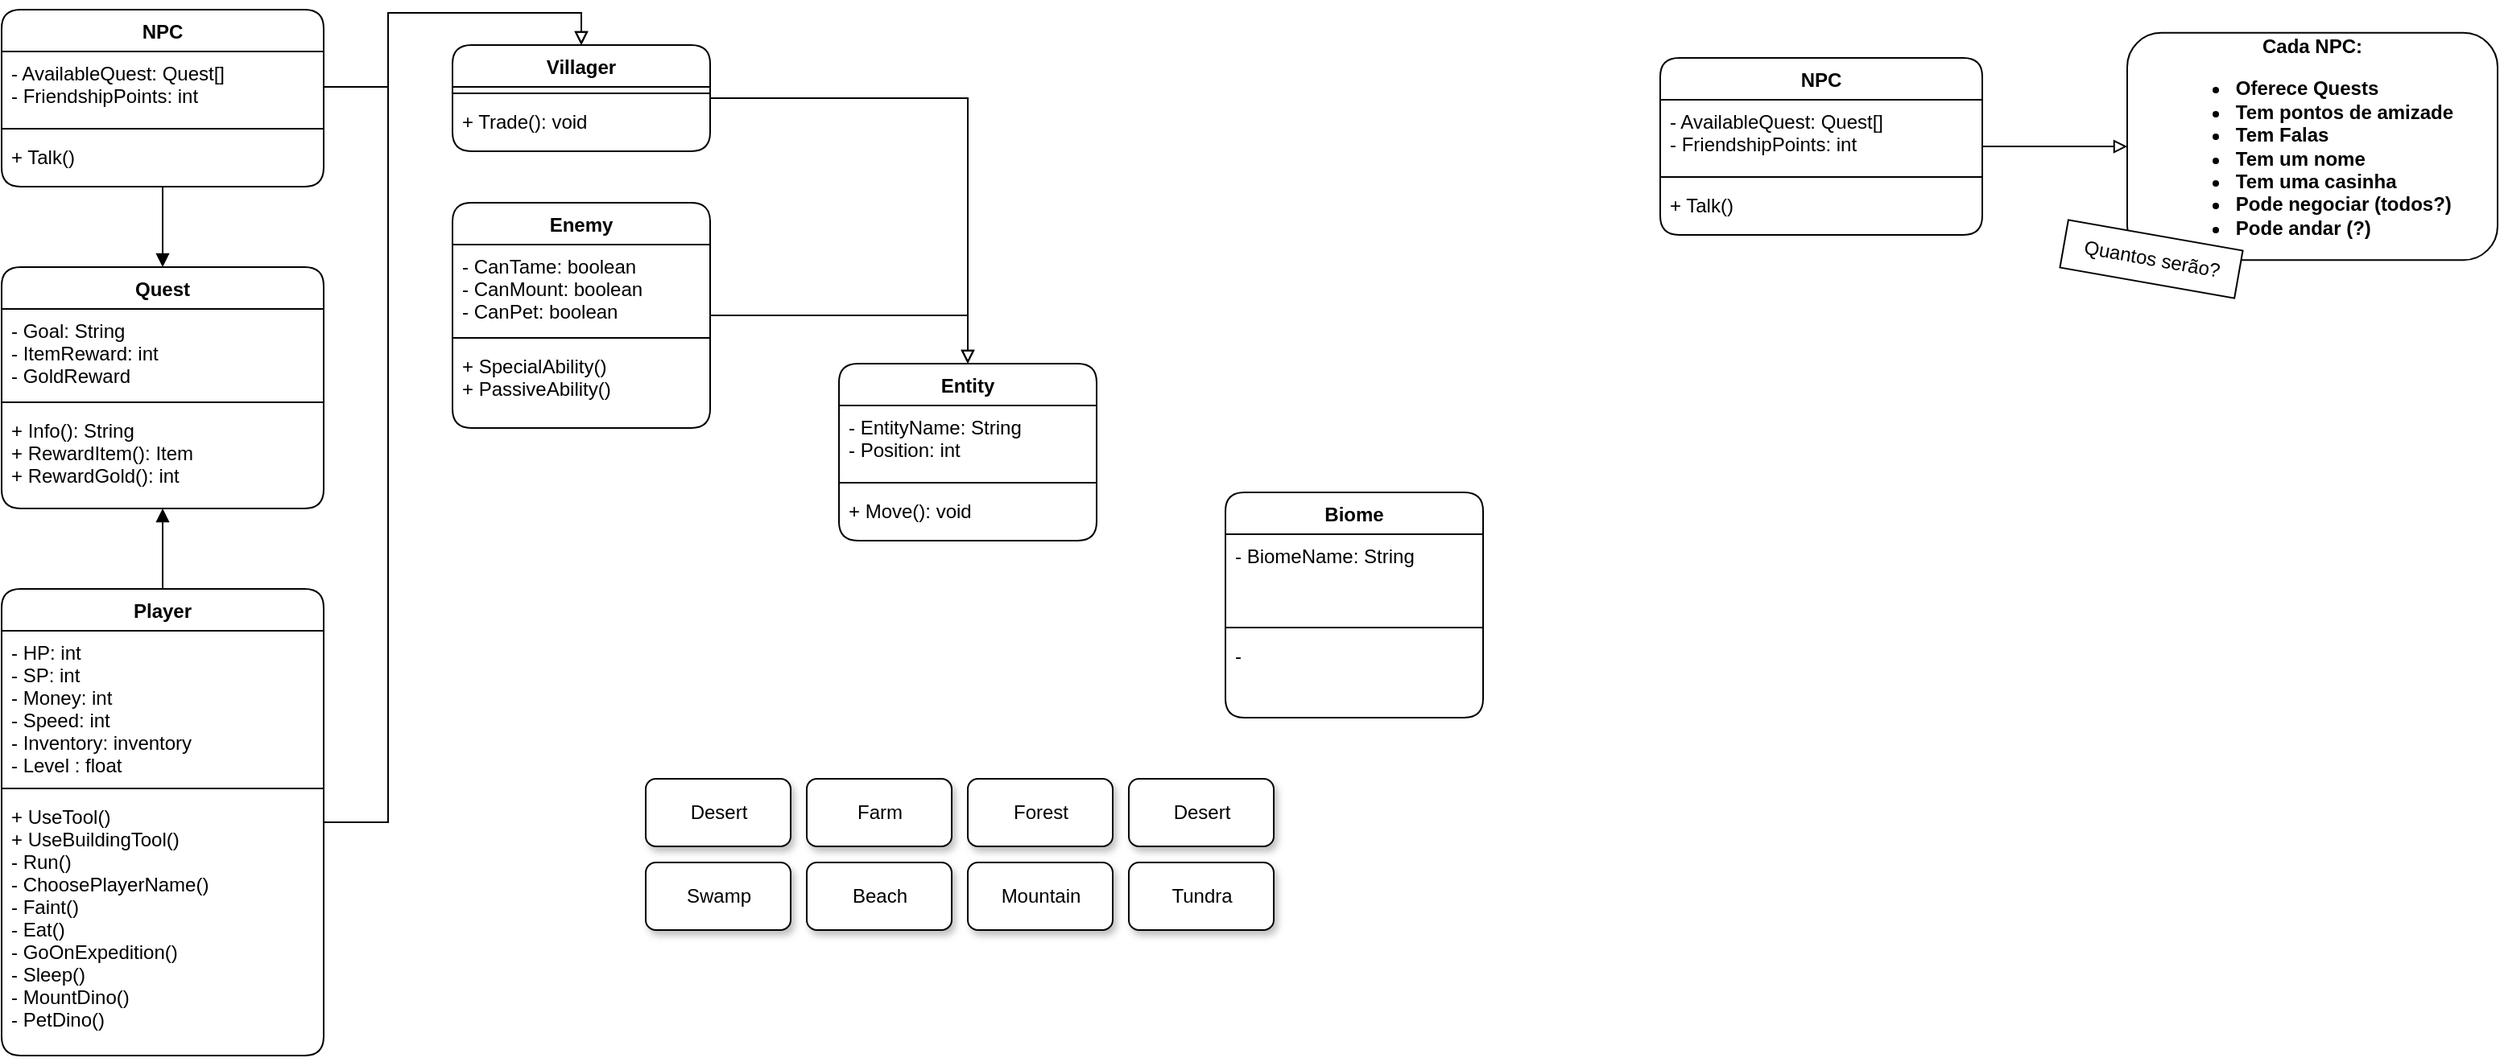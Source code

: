 <mxfile version="20.8.10" type="github">
  <diagram id="aPOsMcVIii7Fz24bNKIf" name="Página-1">
    <mxGraphModel dx="1222" dy="648" grid="1" gridSize="10" guides="1" tooltips="1" connect="1" arrows="1" fold="1" page="1" pageScale="1" pageWidth="827" pageHeight="1169" math="0" shadow="0">
      <root>
        <mxCell id="0" />
        <mxCell id="1" parent="0" />
        <mxCell id="7uPcqM1s4n6I0LktkK0Z-132" style="edgeStyle=orthogonalEdgeStyle;rounded=0;sketch=0;orthogonalLoop=1;jettySize=auto;html=1;entryX=0.5;entryY=0;entryDx=0;entryDy=0;strokeColor=default;endArrow=block;endFill=0;" parent="1" source="7uPcqM1s4n6I0LktkK0Z-5" target="7uPcqM1s4n6I0LktkK0Z-54" edge="1">
          <mxGeometry relative="1" as="geometry" />
        </mxCell>
        <mxCell id="fT0MudUBJXm3M_bETDuZ-2" style="edgeStyle=orthogonalEdgeStyle;rounded=0;orthogonalLoop=1;jettySize=auto;html=1;exitX=0.5;exitY=0;exitDx=0;exitDy=0;entryX=0.5;entryY=1;entryDx=0;entryDy=0;entryPerimeter=0;endArrow=block;endFill=1;" edge="1" parent="1" source="7uPcqM1s4n6I0LktkK0Z-5" target="7uPcqM1s4n6I0LktkK0Z-101">
          <mxGeometry relative="1" as="geometry" />
        </mxCell>
        <mxCell id="7uPcqM1s4n6I0LktkK0Z-5" value="Player" style="swimlane;fontStyle=1;align=center;verticalAlign=top;childLayout=stackLayout;horizontal=1;startSize=26;horizontalStack=0;resizeParent=1;resizeParentMax=0;resizeLast=0;collapsible=1;marginBottom=0;swimlaneFillColor=default;rounded=1;" parent="1" vertex="1">
          <mxGeometry x="40" y="400" width="200" height="290" as="geometry" />
        </mxCell>
        <mxCell id="7uPcqM1s4n6I0LktkK0Z-6" value="- HP: int&#xa;- SP: int&#xa;- Money: int&#xa;- Speed: int&#xa;- Inventory: inventory&#xa;- Level : float" style="text;align=left;verticalAlign=top;spacingLeft=4;spacingRight=4;overflow=hidden;rotatable=0;points=[[0,0.5],[1,0.5]];portConstraint=eastwest;" parent="7uPcqM1s4n6I0LktkK0Z-5" vertex="1">
          <mxGeometry y="26" width="200" height="94" as="geometry" />
        </mxCell>
        <mxCell id="7uPcqM1s4n6I0LktkK0Z-7" value="" style="line;strokeWidth=1;align=left;verticalAlign=middle;spacingTop=-1;spacingLeft=3;spacingRight=3;rotatable=0;labelPosition=right;points=[];portConstraint=eastwest;" parent="7uPcqM1s4n6I0LktkK0Z-5" vertex="1">
          <mxGeometry y="120" width="200" height="8" as="geometry" />
        </mxCell>
        <mxCell id="7uPcqM1s4n6I0LktkK0Z-8" value="+ UseTool()&#xa;+ UseBuildingTool()&#xa;- Run()&#xa;- ChoosePlayerName()&#xa;- Faint()&#xa;- Eat()&#xa;- GoOnExpedition()&#xa;- Sleep()&#xa;- MountDino()&#xa;- PetDino()&#xa;" style="text;strokeColor=none;fillColor=none;align=left;verticalAlign=top;spacingLeft=4;spacingRight=4;overflow=hidden;rotatable=0;points=[[0,0.5],[1,0.5]];portConstraint=eastwest;" parent="7uPcqM1s4n6I0LktkK0Z-5" vertex="1">
          <mxGeometry y="128" width="200" height="162" as="geometry" />
        </mxCell>
        <mxCell id="7uPcqM1s4n6I0LktkK0Z-136" style="edgeStyle=orthogonalEdgeStyle;rounded=0;sketch=0;orthogonalLoop=1;jettySize=auto;html=1;entryX=0.5;entryY=0;entryDx=0;entryDy=0;strokeColor=default;endArrow=block;endFill=0;" parent="1" source="7uPcqM1s4n6I0LktkK0Z-54" target="7uPcqM1s4n6I0LktkK0Z-87" edge="1">
          <mxGeometry relative="1" as="geometry" />
        </mxCell>
        <mxCell id="7uPcqM1s4n6I0LktkK0Z-54" value="Villager" style="swimlane;fontStyle=1;align=center;verticalAlign=top;childLayout=stackLayout;horizontal=1;startSize=26;horizontalStack=0;resizeParent=1;resizeParentMax=0;resizeLast=0;collapsible=1;marginBottom=0;swimlaneFillColor=default;rounded=1;" parent="1" vertex="1">
          <mxGeometry x="320" y="62" width="160" height="66" as="geometry">
            <mxRectangle x="260" y="160" width="70" height="30" as="alternateBounds" />
          </mxGeometry>
        </mxCell>
        <mxCell id="7uPcqM1s4n6I0LktkK0Z-56" value="" style="line;strokeWidth=1;align=left;verticalAlign=middle;spacingTop=-1;spacingLeft=3;spacingRight=3;rotatable=0;labelPosition=right;points=[];portConstraint=eastwest;" parent="7uPcqM1s4n6I0LktkK0Z-54" vertex="1">
          <mxGeometry y="26" width="160" height="8" as="geometry" />
        </mxCell>
        <mxCell id="7uPcqM1s4n6I0LktkK0Z-57" value="+ Trade(): void" style="text;align=left;verticalAlign=top;spacingLeft=4;spacingRight=4;overflow=hidden;rotatable=0;points=[[0,0.5],[1,0.5]];portConstraint=eastwest;" parent="7uPcqM1s4n6I0LktkK0Z-54" vertex="1">
          <mxGeometry y="34" width="160" height="32" as="geometry" />
        </mxCell>
        <mxCell id="7uPcqM1s4n6I0LktkK0Z-137" style="edgeStyle=orthogonalEdgeStyle;rounded=0;sketch=0;orthogonalLoop=1;jettySize=auto;html=1;entryX=0.5;entryY=0;entryDx=0;entryDy=0;strokeColor=default;endArrow=block;endFill=0;" parent="1" source="7uPcqM1s4n6I0LktkK0Z-58" target="7uPcqM1s4n6I0LktkK0Z-87" edge="1">
          <mxGeometry relative="1" as="geometry" />
        </mxCell>
        <mxCell id="7uPcqM1s4n6I0LktkK0Z-58" value="Enemy" style="swimlane;fontStyle=1;align=center;verticalAlign=top;childLayout=stackLayout;horizontal=1;startSize=26;horizontalStack=0;resizeParent=1;resizeParentMax=0;resizeLast=0;collapsible=1;marginBottom=0;swimlaneFillColor=default;rounded=1;" parent="1" vertex="1">
          <mxGeometry x="320" y="160" width="160" height="140" as="geometry">
            <mxRectangle x="260" y="160" width="70" height="30" as="alternateBounds" />
          </mxGeometry>
        </mxCell>
        <mxCell id="7uPcqM1s4n6I0LktkK0Z-59" value="- CanTame: boolean&#xa;- CanMount: boolean&#xa;- CanPet: boolean" style="text;align=left;verticalAlign=top;spacingLeft=4;spacingRight=4;overflow=hidden;rotatable=0;points=[[0,0.5],[1,0.5]];portConstraint=eastwest;" parent="7uPcqM1s4n6I0LktkK0Z-58" vertex="1">
          <mxGeometry y="26" width="160" height="54" as="geometry" />
        </mxCell>
        <mxCell id="7uPcqM1s4n6I0LktkK0Z-60" value="" style="line;strokeWidth=1;align=left;verticalAlign=middle;spacingTop=-1;spacingLeft=3;spacingRight=3;rotatable=0;labelPosition=right;points=[];portConstraint=eastwest;" parent="7uPcqM1s4n6I0LktkK0Z-58" vertex="1">
          <mxGeometry y="80" width="160" height="8" as="geometry" />
        </mxCell>
        <mxCell id="7uPcqM1s4n6I0LktkK0Z-61" value="+ SpecialAbility()&#xa;+ PassiveAbility()" style="text;align=left;verticalAlign=top;spacingLeft=4;spacingRight=4;overflow=hidden;rotatable=0;points=[[0,0.5],[1,0.5]];portConstraint=eastwest;" parent="7uPcqM1s4n6I0LktkK0Z-58" vertex="1">
          <mxGeometry y="88" width="160" height="52" as="geometry" />
        </mxCell>
        <mxCell id="7uPcqM1s4n6I0LktkK0Z-104" style="edgeStyle=orthogonalEdgeStyle;rounded=0;orthogonalLoop=1;jettySize=auto;html=1;endArrow=block;endFill=1;" parent="1" source="7uPcqM1s4n6I0LktkK0Z-62" target="7uPcqM1s4n6I0LktkK0Z-98" edge="1">
          <mxGeometry relative="1" as="geometry" />
        </mxCell>
        <mxCell id="7uPcqM1s4n6I0LktkK0Z-62" value="NPC" style="swimlane;fontStyle=1;align=center;verticalAlign=top;childLayout=stackLayout;horizontal=1;startSize=26;horizontalStack=0;resizeParent=1;resizeParentMax=0;resizeLast=0;collapsible=1;marginBottom=0;swimlaneFillColor=default;rounded=1;" parent="1" vertex="1">
          <mxGeometry x="40" y="40" width="200" height="110" as="geometry" />
        </mxCell>
        <mxCell id="7uPcqM1s4n6I0LktkK0Z-63" value="- AvailableQuest: Quest[]&#xa;- FriendshipPoints: int" style="text;align=left;verticalAlign=top;spacingLeft=4;spacingRight=4;overflow=hidden;rotatable=0;points=[[0,0.5],[1,0.5]];portConstraint=eastwest;" parent="7uPcqM1s4n6I0LktkK0Z-62" vertex="1">
          <mxGeometry y="26" width="200" height="44" as="geometry" />
        </mxCell>
        <mxCell id="7uPcqM1s4n6I0LktkK0Z-64" value="" style="line;strokeWidth=1;align=left;verticalAlign=middle;spacingTop=-1;spacingLeft=3;spacingRight=3;rotatable=0;labelPosition=right;points=[];portConstraint=eastwest;" parent="7uPcqM1s4n6I0LktkK0Z-62" vertex="1">
          <mxGeometry y="70" width="200" height="8" as="geometry" />
        </mxCell>
        <mxCell id="7uPcqM1s4n6I0LktkK0Z-65" value="+ Talk()" style="text;align=left;verticalAlign=top;spacingLeft=4;spacingRight=4;overflow=hidden;rotatable=0;points=[[0,0.5],[1,0.5]];portConstraint=eastwest;" parent="7uPcqM1s4n6I0LktkK0Z-62" vertex="1">
          <mxGeometry y="78" width="200" height="32" as="geometry" />
        </mxCell>
        <mxCell id="7uPcqM1s4n6I0LktkK0Z-87" value="Entity" style="swimlane;fontStyle=1;align=center;verticalAlign=top;childLayout=stackLayout;horizontal=1;startSize=26;horizontalStack=0;resizeParent=1;resizeParentMax=0;resizeLast=0;collapsible=1;marginBottom=0;labelBackgroundColor=none;swimlaneFillColor=default;rounded=1;" parent="1" vertex="1">
          <mxGeometry x="560" y="260" width="160" height="110" as="geometry">
            <mxRectangle x="260" y="160" width="70" height="30" as="alternateBounds" />
          </mxGeometry>
        </mxCell>
        <mxCell id="7uPcqM1s4n6I0LktkK0Z-88" value="- EntityName: String&#xa;- Position: int" style="text;align=left;verticalAlign=top;spacingLeft=4;spacingRight=4;overflow=hidden;rotatable=0;points=[[0,0.5],[1,0.5]];portConstraint=eastwest;" parent="7uPcqM1s4n6I0LktkK0Z-87" vertex="1">
          <mxGeometry y="26" width="160" height="44" as="geometry" />
        </mxCell>
        <mxCell id="7uPcqM1s4n6I0LktkK0Z-89" value="" style="line;strokeWidth=1;align=left;verticalAlign=middle;spacingTop=-1;spacingLeft=3;spacingRight=3;rotatable=0;labelPosition=right;points=[];portConstraint=eastwest;" parent="7uPcqM1s4n6I0LktkK0Z-87" vertex="1">
          <mxGeometry y="70" width="160" height="8" as="geometry" />
        </mxCell>
        <mxCell id="7uPcqM1s4n6I0LktkK0Z-90" value="+ Move(): void" style="text;align=left;verticalAlign=top;spacingLeft=4;spacingRight=4;overflow=hidden;rotatable=0;points=[[0,0.5],[1,0.5]];portConstraint=eastwest;" parent="7uPcqM1s4n6I0LktkK0Z-87" vertex="1">
          <mxGeometry y="78" width="160" height="32" as="geometry" />
        </mxCell>
        <mxCell id="7uPcqM1s4n6I0LktkK0Z-98" value="Quest" style="swimlane;fontStyle=1;align=center;verticalAlign=top;childLayout=stackLayout;horizontal=1;startSize=26;horizontalStack=0;resizeParent=1;resizeParentMax=0;resizeLast=0;collapsible=1;marginBottom=0;swimlaneFillColor=default;rounded=1;" parent="1" vertex="1">
          <mxGeometry x="40" y="200" width="200" height="150" as="geometry" />
        </mxCell>
        <mxCell id="7uPcqM1s4n6I0LktkK0Z-99" value="- Goal: String&#xa;- ItemReward: int&#xa;- GoldReward" style="text;align=left;verticalAlign=top;spacingLeft=4;spacingRight=4;overflow=hidden;rotatable=0;points=[[0,0.5],[1,0.5]];portConstraint=eastwest;" parent="7uPcqM1s4n6I0LktkK0Z-98" vertex="1">
          <mxGeometry y="26" width="200" height="54" as="geometry" />
        </mxCell>
        <mxCell id="7uPcqM1s4n6I0LktkK0Z-100" value="" style="line;strokeWidth=1;align=left;verticalAlign=middle;spacingTop=-1;spacingLeft=3;spacingRight=3;rotatable=0;labelPosition=right;points=[];portConstraint=eastwest;" parent="7uPcqM1s4n6I0LktkK0Z-98" vertex="1">
          <mxGeometry y="80" width="200" height="8" as="geometry" />
        </mxCell>
        <mxCell id="7uPcqM1s4n6I0LktkK0Z-101" value="+ Info(): String&#xa;+ RewardItem(): Item&#xa;+ RewardGold(): int" style="text;align=left;verticalAlign=top;spacingLeft=4;spacingRight=4;overflow=hidden;rotatable=0;points=[[0,0.5],[1,0.5]];portConstraint=eastwest;" parent="7uPcqM1s4n6I0LktkK0Z-98" vertex="1">
          <mxGeometry y="88" width="200" height="62" as="geometry" />
        </mxCell>
        <mxCell id="7uPcqM1s4n6I0LktkK0Z-121" value="Farm" style="html=1;rounded=1;shadow=1;labelBackgroundColor=default;sketch=0;" parent="1" vertex="1">
          <mxGeometry x="540" y="518" width="90" height="42" as="geometry" />
        </mxCell>
        <mxCell id="7uPcqM1s4n6I0LktkK0Z-122" value="Forest" style="html=1;rounded=1;shadow=1;labelBackgroundColor=default;sketch=0;" parent="1" vertex="1">
          <mxGeometry x="640" y="518" width="90" height="42" as="geometry" />
        </mxCell>
        <mxCell id="7uPcqM1s4n6I0LktkK0Z-123" value="Desert" style="html=1;rounded=1;shadow=1;labelBackgroundColor=default;sketch=0;" parent="1" vertex="1">
          <mxGeometry x="440" y="518" width="90" height="42" as="geometry" />
        </mxCell>
        <mxCell id="7uPcqM1s4n6I0LktkK0Z-124" value="Desert" style="html=1;rounded=1;shadow=1;labelBackgroundColor=default;sketch=0;" parent="1" vertex="1">
          <mxGeometry x="740" y="518" width="90" height="42" as="geometry" />
        </mxCell>
        <mxCell id="7uPcqM1s4n6I0LktkK0Z-125" value="Mountain" style="html=1;rounded=1;shadow=1;labelBackgroundColor=default;sketch=0;" parent="1" vertex="1">
          <mxGeometry x="640" y="570" width="90" height="42" as="geometry" />
        </mxCell>
        <mxCell id="7uPcqM1s4n6I0LktkK0Z-126" value="Beach" style="html=1;rounded=1;shadow=1;labelBackgroundColor=default;sketch=0;" parent="1" vertex="1">
          <mxGeometry x="540" y="570" width="90" height="42" as="geometry" />
        </mxCell>
        <mxCell id="7uPcqM1s4n6I0LktkK0Z-127" value="Swamp" style="html=1;rounded=1;shadow=1;labelBackgroundColor=default;sketch=0;" parent="1" vertex="1">
          <mxGeometry x="440" y="570" width="90" height="42" as="geometry" />
        </mxCell>
        <mxCell id="7uPcqM1s4n6I0LktkK0Z-128" value="Tundra" style="html=1;rounded=1;shadow=1;labelBackgroundColor=default;sketch=0;" parent="1" vertex="1">
          <mxGeometry x="740" y="570" width="90" height="42" as="geometry" />
        </mxCell>
        <mxCell id="7uPcqM1s4n6I0LktkK0Z-131" style="edgeStyle=orthogonalEdgeStyle;rounded=0;sketch=0;orthogonalLoop=1;jettySize=auto;html=1;entryX=0.5;entryY=0;entryDx=0;entryDy=0;strokeColor=default;endArrow=block;endFill=0;" parent="1" source="7uPcqM1s4n6I0LktkK0Z-63" target="7uPcqM1s4n6I0LktkK0Z-54" edge="1">
          <mxGeometry relative="1" as="geometry" />
        </mxCell>
        <mxCell id="7uPcqM1s4n6I0LktkK0Z-142" value="Biome" style="swimlane;fontStyle=1;align=center;verticalAlign=top;childLayout=stackLayout;horizontal=1;startSize=26;horizontalStack=0;resizeParent=1;resizeParentMax=0;resizeLast=0;collapsible=1;marginBottom=0;swimlaneFillColor=default;rounded=1;" parent="1" vertex="1">
          <mxGeometry x="800" y="340" width="160" height="140" as="geometry">
            <mxRectangle x="260" y="160" width="70" height="30" as="alternateBounds" />
          </mxGeometry>
        </mxCell>
        <mxCell id="7uPcqM1s4n6I0LktkK0Z-143" value="- BiomeName: String" style="text;align=left;verticalAlign=top;spacingLeft=4;spacingRight=4;overflow=hidden;rotatable=0;points=[[0,0.5],[1,0.5]];portConstraint=eastwest;" parent="7uPcqM1s4n6I0LktkK0Z-142" vertex="1">
          <mxGeometry y="26" width="160" height="54" as="geometry" />
        </mxCell>
        <mxCell id="7uPcqM1s4n6I0LktkK0Z-144" value="" style="line;strokeWidth=1;align=left;verticalAlign=middle;spacingTop=-1;spacingLeft=3;spacingRight=3;rotatable=0;labelPosition=right;points=[];portConstraint=eastwest;" parent="7uPcqM1s4n6I0LktkK0Z-142" vertex="1">
          <mxGeometry y="80" width="160" height="8" as="geometry" />
        </mxCell>
        <mxCell id="7uPcqM1s4n6I0LktkK0Z-145" value="-" style="text;align=left;verticalAlign=top;spacingLeft=4;spacingRight=4;overflow=hidden;rotatable=0;points=[[0,0.5],[1,0.5]];portConstraint=eastwest;" parent="7uPcqM1s4n6I0LktkK0Z-142" vertex="1">
          <mxGeometry y="88" width="160" height="52" as="geometry" />
        </mxCell>
        <mxCell id="7uPcqM1s4n6I0LktkK0Z-154" value="" style="edgeStyle=orthogonalEdgeStyle;rounded=0;sketch=0;orthogonalLoop=1;jettySize=auto;html=1;strokeColor=default;endArrow=block;endFill=0;" parent="1" source="7uPcqM1s4n6I0LktkK0Z-147" target="7uPcqM1s4n6I0LktkK0Z-153" edge="1">
          <mxGeometry relative="1" as="geometry" />
        </mxCell>
        <mxCell id="7uPcqM1s4n6I0LktkK0Z-147" value="NPC" style="swimlane;fontStyle=1;align=center;verticalAlign=top;childLayout=stackLayout;horizontal=1;startSize=26;horizontalStack=0;resizeParent=1;resizeParentMax=0;resizeLast=0;collapsible=1;marginBottom=0;swimlaneFillColor=default;rounded=1;" parent="1" vertex="1">
          <mxGeometry x="1070" y="70" width="200" height="110" as="geometry" />
        </mxCell>
        <mxCell id="7uPcqM1s4n6I0LktkK0Z-148" value="- AvailableQuest: Quest[]&#xa;- FriendshipPoints: int" style="text;align=left;verticalAlign=top;spacingLeft=4;spacingRight=4;overflow=hidden;rotatable=0;points=[[0,0.5],[1,0.5]];portConstraint=eastwest;" parent="7uPcqM1s4n6I0LktkK0Z-147" vertex="1">
          <mxGeometry y="26" width="200" height="44" as="geometry" />
        </mxCell>
        <mxCell id="7uPcqM1s4n6I0LktkK0Z-149" value="" style="line;strokeWidth=1;align=left;verticalAlign=middle;spacingTop=-1;spacingLeft=3;spacingRight=3;rotatable=0;labelPosition=right;points=[];portConstraint=eastwest;" parent="7uPcqM1s4n6I0LktkK0Z-147" vertex="1">
          <mxGeometry y="70" width="200" height="8" as="geometry" />
        </mxCell>
        <mxCell id="7uPcqM1s4n6I0LktkK0Z-150" value="+ Talk()" style="text;align=left;verticalAlign=top;spacingLeft=4;spacingRight=4;overflow=hidden;rotatable=0;points=[[0,0.5],[1,0.5]];portConstraint=eastwest;" parent="7uPcqM1s4n6I0LktkK0Z-147" vertex="1">
          <mxGeometry y="78" width="200" height="32" as="geometry" />
        </mxCell>
        <mxCell id="7uPcqM1s4n6I0LktkK0Z-153" value="&lt;div style=&quot;&quot;&gt;&lt;span style=&quot;background-color: initial;&quot;&gt;Cada NPC:&lt;/span&gt;&lt;/div&gt;&lt;ul&gt;&lt;li style=&quot;text-align: left;&quot;&gt;Oferece Quests&lt;/li&gt;&lt;li style=&quot;text-align: left;&quot;&gt;Tem pontos de amizade&lt;/li&gt;&lt;li style=&quot;text-align: left;&quot;&gt;&lt;span style=&quot;background-color: initial;&quot;&gt;Tem Falas&lt;/span&gt;&lt;/li&gt;&lt;li style=&quot;text-align: left;&quot;&gt;&lt;span style=&quot;background-color: initial;&quot;&gt;Tem um nome&lt;/span&gt;&lt;br&gt;&lt;/li&gt;&lt;li style=&quot;text-align: left;&quot;&gt;Tem uma casinha&lt;/li&gt;&lt;li style=&quot;text-align: left;&quot;&gt;Pode negociar (todos?)&lt;/li&gt;&lt;li style=&quot;text-align: left;&quot;&gt;Pode andar (?)&lt;/li&gt;&lt;/ul&gt;" style="whiteSpace=wrap;html=1;verticalAlign=middle;fontStyle=1;startSize=26;swimlaneFillColor=default;rounded=1;align=center;" parent="1" vertex="1">
          <mxGeometry x="1360" y="54.38" width="230" height="141.25" as="geometry" />
        </mxCell>
        <mxCell id="7uPcqM1s4n6I0LktkK0Z-155" value="Quantos serão?" style="text;html=1;align=center;verticalAlign=middle;resizable=0;points=[];autosize=1;rotation=10;fillColor=default;strokeColor=default;" parent="1" vertex="1">
          <mxGeometry x="1320" y="180" width="110" height="30" as="geometry" />
        </mxCell>
      </root>
    </mxGraphModel>
  </diagram>
</mxfile>
